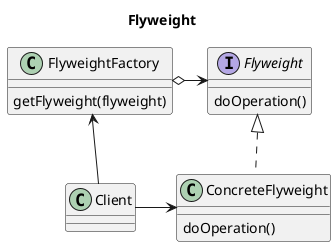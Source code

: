 # Ref https://arisu1000.tistory.com/27684

@startuml
title Flyweight

class FlyweightFactory {
  getFlyweight(flyweight)
}
class Client {
}

interface Flyweight {
  doOperation()
}
class ConcreteFlyweight {
  doOperation()
}

FlyweightFactory o-> Flyweight
FlyweightFactory <-- Client
Client -> ConcreteFlyweight
Flyweight <|.. ConcreteFlyweight

@enduml